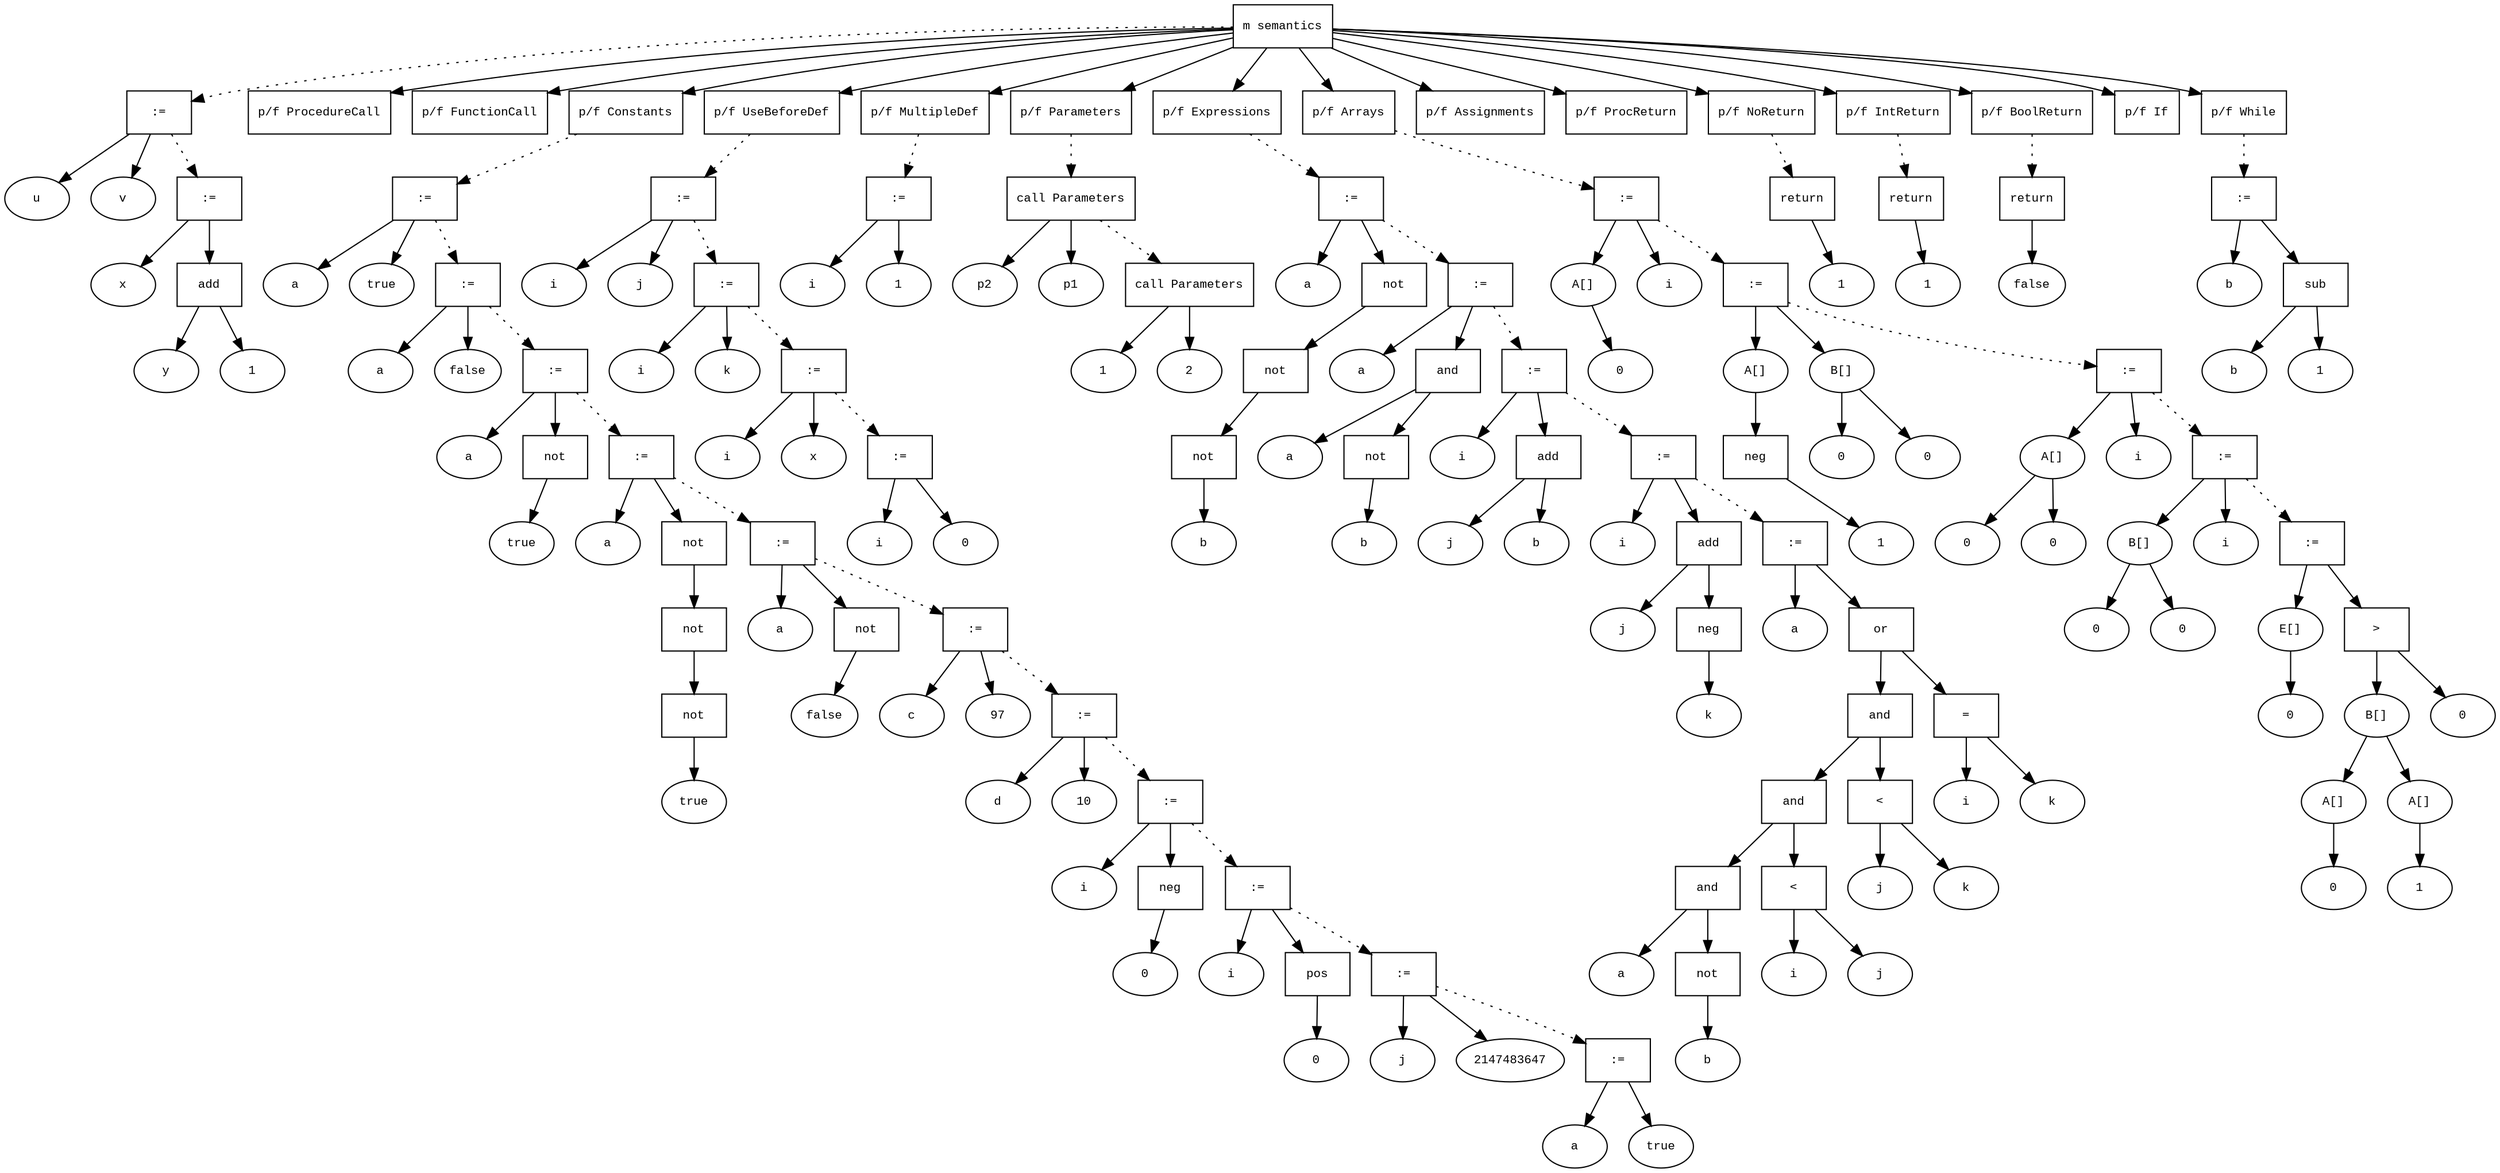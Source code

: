 digraph AST {
  graph [fontname="Times New Roman",fontsize=10];
  node  [fontname="Courier New",fontsize=10];
  edge  [fontname="Times New Roman",fontsize=10];

  node0 [label="m semantics",shape=box];
  node217 [label=":=",shape=box];
  node215 [label="u",shape=ellipse];
  node217->node215;
  node216 [label="v",shape=ellipse];
  node217->node216;
  node0 -> node217 [style=dotted];
  node222 [label=":=",shape=box];
  node218 [label="x",shape=ellipse];
  node222->node218;
  node221 [label="add",shape=box];
  node219 [label="y",shape=ellipse];
  node221->node219;
  node220 [label="1",shape=ellipse];
  node221->node220;
  node222->node221;
  node217 -> node222 [style=dotted];
  node10 [label="p/f ProcedureCall",shape=box];
  node0 -> node10;
  node11 [label="p/f FunctionCall",shape=box];
  node0 -> node11;
  node12 [label="p/f Constants",shape=box];
  node22 [label=":=",shape=box];
  node20 [label="a",shape=ellipse];
  node22->node20;
  node21 [label="true",shape=ellipse];
  node22->node21;
  node12 -> node22 [style=dotted];
  node25 [label=":=",shape=box];
  node23 [label="a",shape=ellipse];
  node25->node23;
  node24 [label="false",shape=ellipse];
  node25->node24;
  node22 -> node25 [style=dotted];
  node29 [label=":=",shape=box];
  node26 [label="a",shape=ellipse];
  node29->node26;
  node28 [label="not",shape=box];
  node27 [label="true",shape=ellipse];
  node28->node27;
  node29->node28;
  node25 -> node29 [style=dotted];
  node35 [label=":=",shape=box];
  node30 [label="a",shape=ellipse];
  node35->node30;
  node34 [label="not",shape=box];
  node33 [label="not",shape=box];
  node32 [label="not",shape=box];
  node31 [label="true",shape=ellipse];
  node32->node31;
  node33->node32;
  node34->node33;
  node35->node34;
  node29 -> node35 [style=dotted];
  node39 [label=":=",shape=box];
  node36 [label="a",shape=ellipse];
  node39->node36;
  node38 [label="not",shape=box];
  node37 [label="false",shape=ellipse];
  node38->node37;
  node39->node38;
  node35 -> node39 [style=dotted];
  node42 [label=":=",shape=box];
  node40 [label="c",shape=ellipse];
  node42->node40;
  node41 [label="97",shape=ellipse];
  node42->node41;
  node39 -> node42 [style=dotted];
  node45 [label=":=",shape=box];
  node43 [label="d",shape=ellipse];
  node45->node43;
  node44 [label="10",shape=ellipse];
  node45->node44;
  node42 -> node45 [style=dotted];
  node49 [label=":=",shape=box];
  node46 [label="i",shape=ellipse];
  node49->node46;
  node48 [label="neg",shape=box];
  node47 [label="0",shape=ellipse];
  node48->node47;
  node49->node48;
  node45 -> node49 [style=dotted];
  node53 [label=":=",shape=box];
  node50 [label="i",shape=ellipse];
  node53->node50;
  node52 [label="pos",shape=box];
  node51 [label="0",shape=ellipse];
  node52->node51;
  node53->node52;
  node49 -> node53 [style=dotted];
  node56 [label=":=",shape=box];
  node54 [label="j",shape=ellipse];
  node56->node54;
  node55 [label="2147483647",shape=ellipse];
  node56->node55;
  node53 -> node56 [style=dotted];
  node59 [label=":=",shape=box];
  node57 [label="a",shape=ellipse];
  node59->node57;
  node58 [label="true",shape=ellipse];
  node59->node58;
  node56 -> node59 [style=dotted];
  node0 -> node12;
  node60 [label="p/f UseBeforeDef",shape=box];
  node66 [label=":=",shape=box];
  node64 [label="i",shape=ellipse];
  node66->node64;
  node65 [label="j",shape=ellipse];
  node66->node65;
  node60 -> node66 [style=dotted];
  node69 [label=":=",shape=box];
  node67 [label="i",shape=ellipse];
  node69->node67;
  node68 [label="k",shape=ellipse];
  node69->node68;
  node66 -> node69 [style=dotted];
  node72 [label=":=",shape=box];
  node70 [label="i",shape=ellipse];
  node72->node70;
  node71 [label="x",shape=ellipse];
  node72->node71;
  node69 -> node72 [style=dotted];
  node75 [label=":=",shape=box];
  node73 [label="i",shape=ellipse];
  node75->node73;
  node74 [label="0",shape=ellipse];
  node75->node74;
  node72 -> node75 [style=dotted];
  node0 -> node60;
  node76 [label="p/f MultipleDef",shape=box];
  node80 [label=":=",shape=box];
  node78 [label="i",shape=ellipse];
  node80->node78;
  node79 [label="1",shape=ellipse];
  node80->node79;
  node76 -> node80 [style=dotted];
  node0 -> node76;
  node81 [label="p/f Parameters",shape=box];
  node84 [label="call Parameters",shape=box];
  node85 [label="p2",shape=ellipse];
  node84->node85;
  node86 [label="p1",shape=ellipse];
  node84->node86;
  node81 -> node84 [style=dotted];
  node88 [label="call Parameters",shape=box];
  node89 [label="1",shape=ellipse];
  node88->node89;
  node90 [label="2",shape=ellipse];
  node88->node90;
  node84 -> node88 [style=dotted];
  node0 -> node81;
  node92 [label="p/f Expressions",shape=box];
  node109 [label=":=",shape=box];
  node104 [label="a",shape=ellipse];
  node109->node104;
  node108 [label="not",shape=box];
  node107 [label="not",shape=box];
  node106 [label="not",shape=box];
  node105 [label="b",shape=ellipse];
  node106->node105;
  node107->node106;
  node108->node107;
  node109->node108;
  node92 -> node109 [style=dotted];
  node115 [label=":=",shape=box];
  node110 [label="a",shape=ellipse];
  node115->node110;
  node114 [label="and",shape=box];
  node111 [label="a",shape=ellipse];
  node114->node111;
  node113 [label="not",shape=box];
  node112 [label="b",shape=ellipse];
  node113->node112;
  node114->node113;
  node115->node114;
  node109 -> node115 [style=dotted];
  node120 [label=":=",shape=box];
  node116 [label="i",shape=ellipse];
  node120->node116;
  node119 [label="add",shape=box];
  node117 [label="j",shape=ellipse];
  node119->node117;
  node118 [label="b",shape=ellipse];
  node119->node118;
  node120->node119;
  node115 -> node120 [style=dotted];
  node126 [label=":=",shape=box];
  node121 [label="i",shape=ellipse];
  node126->node121;
  node125 [label="add",shape=box];
  node122 [label="j",shape=ellipse];
  node125->node122;
  node124 [label="neg",shape=box];
  node123 [label="k",shape=ellipse];
  node124->node123;
  node125->node124;
  node126->node125;
  node120 -> node126 [style=dotted];
  node144 [label=":=",shape=box];
  node127 [label="a",shape=ellipse];
  node144->node127;
  node143 [label="or",shape=box];
  node139 [label="and",shape=box];
  node135 [label="and",shape=box];
  node131 [label="and",shape=box];
  node128 [label="a",shape=ellipse];
  node131->node128;
  node130 [label="not",shape=box];
  node129 [label="b",shape=ellipse];
  node130->node129;
  node131->node130;
  node135->node131;
  node134 [label="<",shape=box];
  node132 [label="i",shape=ellipse];
  node134->node132;
  node133 [label="j",shape=ellipse];
  node134->node133;
  node135->node134;
  node139->node135;
  node138 [label="<",shape=box];
  node136 [label="j",shape=ellipse];
  node138->node136;
  node137 [label="k",shape=ellipse];
  node138->node137;
  node139->node138;
  node143->node139;
  node142 [label="=",shape=box];
  node140 [label="i",shape=ellipse];
  node142->node140;
  node141 [label="k",shape=ellipse];
  node142->node141;
  node143->node142;
  node144->node143;
  node126 -> node144 [style=dotted];
  node0 -> node92;
  node145 [label="p/f Arrays",shape=box];
  node155 [label=":=",shape=box];
  node152 [label="A[]",shape=ellipse];
  node153 [label="0",shape=ellipse];
  node152-> node153;
  node155->node152;
  node154 [label="i",shape=ellipse];
  node155->node154;
  node145 -> node155 [style=dotted];
  node162 [label=":=",shape=box];
  node156 [label="A[]",shape=ellipse];
  node158 [label="neg",shape=box];
  node157 [label="1",shape=ellipse];
  node158->node157;
  node156-> node158;
  node162->node156;
  node159 [label="B[]",shape=ellipse];
  node160 [label="0",shape=ellipse];
  node159-> node160;
  node161 [label="0",shape=ellipse];
  node159-> node161;
  node162->node159;
  node155 -> node162 [style=dotted];
  node167 [label=":=",shape=box];
  node163 [label="A[]",shape=ellipse];
  node164 [label="0",shape=ellipse];
  node163-> node164;
  node165 [label="0",shape=ellipse];
  node163-> node165;
  node167->node163;
  node166 [label="i",shape=ellipse];
  node167->node166;
  node162 -> node167 [style=dotted];
  node172 [label=":=",shape=box];
  node168 [label="B[]",shape=ellipse];
  node169 [label="0",shape=ellipse];
  node168-> node169;
  node170 [label="0",shape=ellipse];
  node168-> node170;
  node172->node168;
  node171 [label="i",shape=ellipse];
  node172->node171;
  node167 -> node172 [style=dotted];
  node182 [label=":=",shape=box];
  node173 [label="E[]",shape=ellipse];
  node174 [label="0",shape=ellipse];
  node173-> node174;
  node182->node173;
  node181 [label=">",shape=box];
  node175 [label="B[]",shape=ellipse];
  node176 [label="A[]",shape=ellipse];
  node177 [label="0",shape=ellipse];
  node176-> node177;
  node175-> node176;
  node178 [label="A[]",shape=ellipse];
  node179 [label="1",shape=ellipse];
  node178-> node179;
  node175-> node178;
  node181->node175;
  node180 [label="0",shape=ellipse];
  node181->node180;
  node182->node181;
  node172 -> node182 [style=dotted];
  node0 -> node145;
  node183 [label="p/f Assignments",shape=box];
  node0 -> node183;
  node194 [label="p/f ProcReturn",shape=box];
  node0 -> node194;
  node195 [label="p/f NoReturn",shape=box];
  node197 [label="return",shape=box];
  node196 [label="1",shape=ellipse];
  node197->node196;
  node195 -> node197 [style=dotted];
  node0 -> node195;
  node198 [label="p/f IntReturn",shape=box];
  node200 [label="return",shape=box];
  node199 [label="1",shape=ellipse];
  node200->node199;
  node198 -> node200 [style=dotted];
  node0 -> node198;
  node201 [label="p/f BoolReturn",shape=box];
  node203 [label="return",shape=box];
  node202 [label="false",shape=ellipse];
  node203->node202;
  node201 -> node203 [style=dotted];
  node0 -> node201;
  node204 [label="p/f If",shape=box];
  node0 -> node204;
  node207 [label="p/f While",shape=box];
  node214 [label=":=",shape=box];
  node210 [label="b",shape=ellipse];
  node214->node210;
  node213 [label="sub",shape=box];
  node211 [label="b",shape=ellipse];
  node213->node211;
  node212 [label="1",shape=ellipse];
  node213->node212;
  node214->node213;
  node207 -> node214 [style=dotted];
  node0 -> node207;
}
